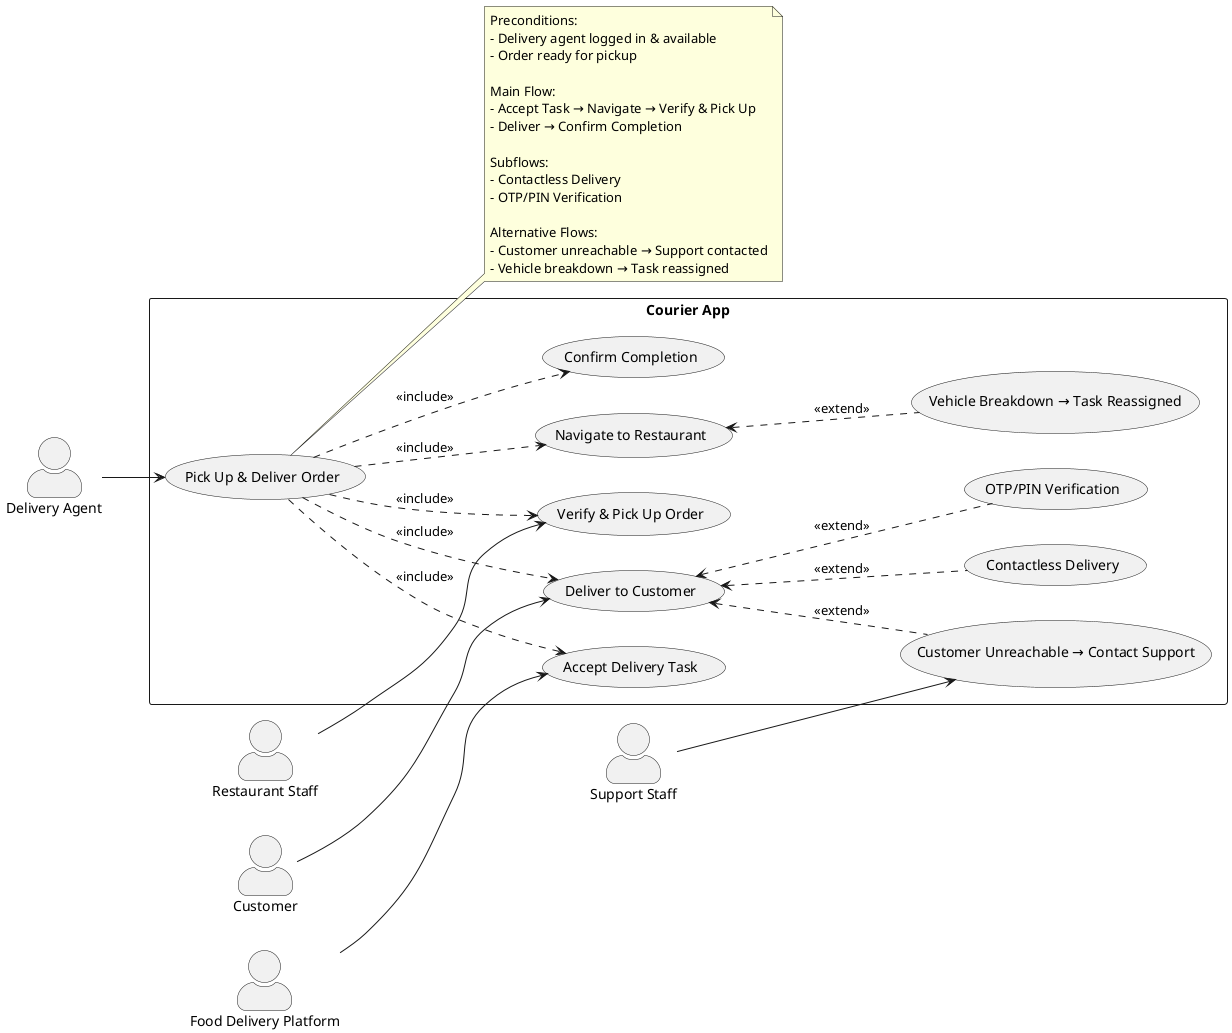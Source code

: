 @startuml
left to right direction
skinparam actorStyle awesome
skinparam packageStyle rectangle

actor "Delivery Agent" as DA
actor "Restaurant Staff" as RS
actor "Customer" as C
actor "Food Delivery Platform" as FDP
actor "Support Staff" as SS

rectangle "Courier App" as CA {
  usecase "Pick Up & Deliver Order" as U0
  usecase "Accept Delivery Task" as U1
  usecase "Navigate to Restaurant" as U2
  usecase "Verify & Pick Up Order" as U3
  usecase "Deliver to Customer" as U4
  usecase "Confirm Completion" as U5

  ' Subflows (optional)
  usecase "Contactless Delivery" as S1
  usecase "OTP/PIN Verification" as S2

  ' Alternative/exception flows
  usecase "Customer Unreachable → Contact Support" as A1
  usecase "Vehicle Breakdown → Task Reassigned" as A2
}

' Main actor
DA --> U0

' Main flow as includes
U0 ..> U1 : <<include>>
U0 ..> U2 : <<include>>
U0 ..> U3 : <<include>>
U0 ..> U4 : <<include>>
U0 ..> U5 : <<include>>

' Subflows as extensions
U4 <.. S1 : <<extend>>
U4 <.. S2 : <<extend>>

' Alternative flows as extensions
U4 <.. A1 : <<extend>>
U2 <.. A2 : <<extend>>

' External collaborators
RS --> U3
C --> U4
FDP --> U1
SS --> A1

note right of U0
Preconditions:
- Delivery agent logged in & available
- Order ready for pickup

Main Flow:
- Accept Task → Navigate → Verify & Pick Up
- Deliver → Confirm Completion

Subflows:
- Contactless Delivery
- OTP/PIN Verification

Alternative Flows:
- Customer unreachable → Support contacted
- Vehicle breakdown → Task reassigned
end note
@enduml
